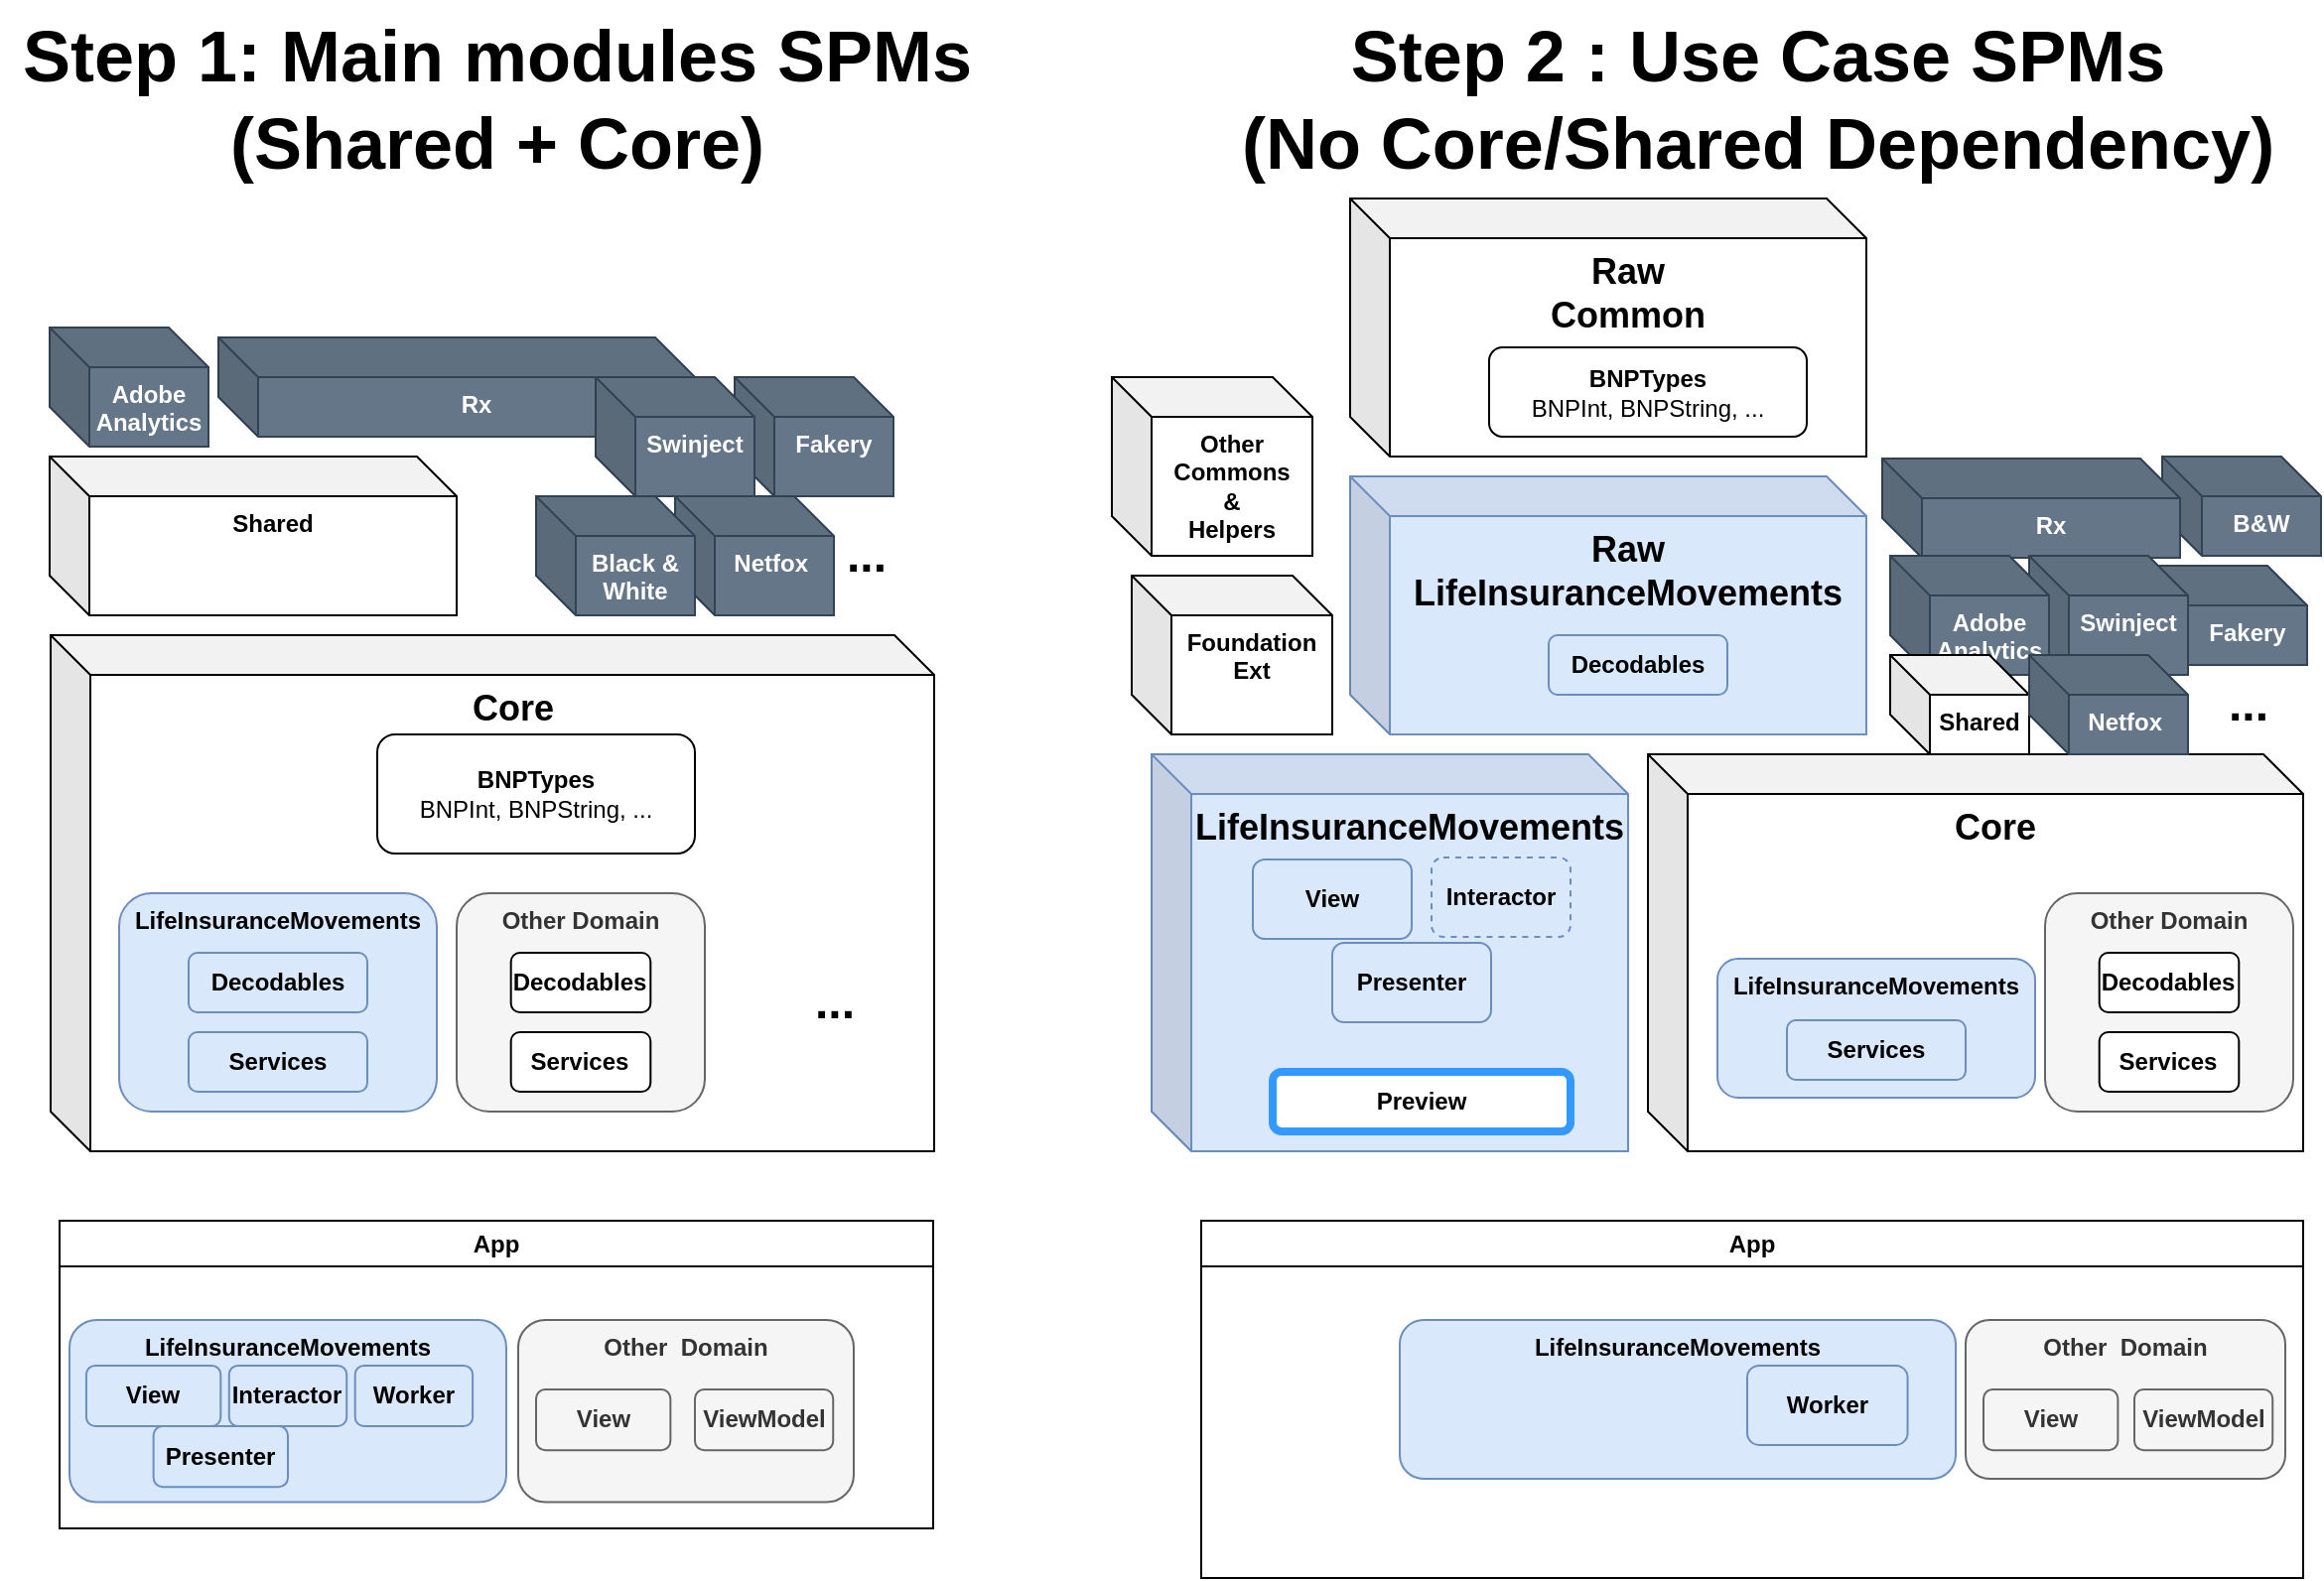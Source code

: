 <mxfile version="21.0.6" type="device"><diagram name="Page-1" id="2rVSWFyv-w5q4RjfNEYI"><mxGraphModel dx="1242" dy="804" grid="1" gridSize="10" guides="1" tooltips="1" connect="1" arrows="1" fold="1" page="1" pageScale="1" pageWidth="1169" pageHeight="827" math="0" shadow="0"><root><mxCell id="0"/><mxCell id="1" parent="0"/><mxCell id="vDDY4NqO_JPbpU6X4UUj-94" value="Other &amp;nbsp;Domain" style="rounded=1;whiteSpace=wrap;html=1;fillColor=#f5f5f5;strokeColor=#666666;fontStyle=1;verticalAlign=top;fontColor=#333333;" parent="1" vertex="1"><mxGeometry x="990" y="665" width="161" height="80" as="geometry"/></mxCell><mxCell id="QMyezmnacgOFtkvVjIX1-2" value="B&amp;amp;W" style="shape=cube;whiteSpace=wrap;html=1;boundedLbl=1;backgroundOutline=1;darkOpacity=0.05;darkOpacity2=0.1;horizontal=1;verticalAlign=top;fontStyle=1;fillColor=#647687;fontColor=#ffffff;strokeColor=#314354;" vertex="1" parent="1"><mxGeometry x="1089" y="230" width="80" height="50" as="geometry"/></mxCell><mxCell id="vDDY4NqO_JPbpU6X4UUj-17" value="Fakery" style="shape=cube;whiteSpace=wrap;html=1;boundedLbl=1;backgroundOutline=1;darkOpacity=0.05;darkOpacity2=0.1;horizontal=1;verticalAlign=top;fontStyle=1;fillColor=#647687;fontColor=#ffffff;strokeColor=#314354;" parent="1" vertex="1"><mxGeometry x="370" y="190" width="80" height="60" as="geometry"/></mxCell><mxCell id="vDDY4NqO_JPbpU6X4UUj-58" value="Rx" style="shape=cube;whiteSpace=wrap;html=1;boundedLbl=1;backgroundOutline=1;darkOpacity=0.05;darkOpacity2=0.1;horizontal=1;verticalAlign=top;fontStyle=1;fillColor=#647687;fontColor=#ffffff;strokeColor=#314354;" parent="1" vertex="1"><mxGeometry x="948" y="231" width="150" height="50" as="geometry"/></mxCell><mxCell id="vDDY4NqO_JPbpU6X4UUj-60" value="Fakery" style="shape=cube;whiteSpace=wrap;html=1;boundedLbl=1;backgroundOutline=1;darkOpacity=0.05;darkOpacity2=0.1;horizontal=1;verticalAlign=top;fontStyle=1;fillColor=#647687;fontColor=#ffffff;strokeColor=#314354;" parent="1" vertex="1"><mxGeometry x="1082" y="285" width="80" height="50" as="geometry"/></mxCell><mxCell id="vDDY4NqO_JPbpU6X4UUj-59" value="Swinject" style="shape=cube;whiteSpace=wrap;html=1;boundedLbl=1;backgroundOutline=1;darkOpacity=0.05;darkOpacity2=0.1;horizontal=1;verticalAlign=top;fontStyle=1;fillColor=#647687;fontColor=#ffffff;strokeColor=#314354;" parent="1" vertex="1"><mxGeometry x="1022" y="280" width="80" height="60" as="geometry"/></mxCell><mxCell id="vDDY4NqO_JPbpU6X4UUj-12" value="Adobe Analytics" style="shape=cube;whiteSpace=wrap;html=1;boundedLbl=1;backgroundOutline=1;darkOpacity=0.05;darkOpacity2=0.1;horizontal=1;verticalAlign=top;fontStyle=1;fillColor=#647687;fontColor=#ffffff;strokeColor=#314354;" parent="1" vertex="1"><mxGeometry x="25" y="165" width="80" height="60" as="geometry"/></mxCell><mxCell id="vDDY4NqO_JPbpU6X4UUj-1" value="Core" style="shape=cube;whiteSpace=wrap;html=1;boundedLbl=1;backgroundOutline=1;darkOpacity=0.05;darkOpacity2=0.1;horizontal=1;verticalAlign=top;fontStyle=1;fontSize=18;" parent="1" vertex="1"><mxGeometry x="25.5" y="320" width="445" height="260" as="geometry"/></mxCell><mxCell id="vDDY4NqO_JPbpU6X4UUj-2" value="Shared" style="shape=cube;whiteSpace=wrap;html=1;boundedLbl=1;backgroundOutline=1;darkOpacity=0.05;darkOpacity2=0.1;horizontal=1;verticalAlign=top;fontStyle=1" parent="1" vertex="1"><mxGeometry x="25" y="230" width="205" height="80" as="geometry"/></mxCell><mxCell id="vDDY4NqO_JPbpU6X4UUj-3" value="App" style="swimlane;whiteSpace=wrap;html=1;" parent="1" vertex="1"><mxGeometry x="30" y="615" width="440" height="155" as="geometry"/></mxCell><mxCell id="vDDY4NqO_JPbpU6X4UUj-30" value="" style="group" parent="vDDY4NqO_JPbpU6X4UUj-3" vertex="1" connectable="0"><mxGeometry x="5" y="50" width="220" height="130" as="geometry"/></mxCell><mxCell id="vDDY4NqO_JPbpU6X4UUj-31" value="LifeInsuranceMovements" style="rounded=1;whiteSpace=wrap;html=1;fillColor=#dae8fc;strokeColor=#6c8ebf;fontStyle=1;verticalAlign=top;" parent="vDDY4NqO_JPbpU6X4UUj-30" vertex="1"><mxGeometry width="220" height="91.765" as="geometry"/></mxCell><mxCell id="vDDY4NqO_JPbpU6X4UUj-13" value="&lt;b&gt;View&lt;/b&gt;&lt;br&gt;" style="rounded=1;whiteSpace=wrap;html=1;fillColor=#dae8fc;strokeColor=#6c8ebf;" parent="vDDY4NqO_JPbpU6X4UUj-30" vertex="1"><mxGeometry x="8.462" y="22.941" width="67.692" height="30.588" as="geometry"/></mxCell><mxCell id="vDDY4NqO_JPbpU6X4UUj-15" value="&lt;b&gt;Interactor&lt;/b&gt;&lt;br&gt;" style="rounded=1;whiteSpace=wrap;html=1;fillColor=#dae8fc;strokeColor=#6c8ebf;" parent="vDDY4NqO_JPbpU6X4UUj-30" vertex="1"><mxGeometry x="80.385" y="22.941" width="59.231" height="30.588" as="geometry"/></mxCell><mxCell id="vDDY4NqO_JPbpU6X4UUj-14" value="&lt;b&gt;Presenter&lt;/b&gt;&lt;br&gt;" style="rounded=1;whiteSpace=wrap;html=1;fillColor=#dae8fc;strokeColor=#6c8ebf;" parent="vDDY4NqO_JPbpU6X4UUj-30" vertex="1"><mxGeometry x="42.308" y="53.529" width="67.692" height="30.588" as="geometry"/></mxCell><mxCell id="vDDY4NqO_JPbpU6X4UUj-20" value="&lt;b&gt;Worker&lt;/b&gt;" style="rounded=1;whiteSpace=wrap;html=1;fillColor=#dae8fc;strokeColor=#6c8ebf;" parent="vDDY4NqO_JPbpU6X4UUj-30" vertex="1"><mxGeometry x="143.846" y="22.941" width="59.231" height="30.588" as="geometry"/></mxCell><mxCell id="QMyezmnacgOFtkvVjIX1-8" value="" style="group" vertex="1" connectable="0" parent="vDDY4NqO_JPbpU6X4UUj-3"><mxGeometry x="231" y="50" width="169" height="91.76" as="geometry"/></mxCell><mxCell id="vDDY4NqO_JPbpU6X4UUj-70" value="Other &amp;nbsp;Domain" style="rounded=1;whiteSpace=wrap;html=1;fillColor=#f5f5f5;strokeColor=#666666;fontStyle=1;verticalAlign=top;fontColor=#333333;" parent="QMyezmnacgOFtkvVjIX1-8" vertex="1"><mxGeometry width="169" height="91.76" as="geometry"/></mxCell><mxCell id="vDDY4NqO_JPbpU6X4UUj-71" value="&lt;b&gt;View&lt;/b&gt;&lt;br&gt;" style="rounded=1;whiteSpace=wrap;html=1;fillColor=#f5f5f5;strokeColor=#666666;fontColor=#333333;" parent="QMyezmnacgOFtkvVjIX1-8" vertex="1"><mxGeometry x="9.002" y="35.001" width="67.692" height="30.588" as="geometry"/></mxCell><mxCell id="vDDY4NqO_JPbpU6X4UUj-72" value="&lt;b&gt;ViewModel&lt;/b&gt;" style="rounded=1;whiteSpace=wrap;html=1;fillColor=#f5f5f5;strokeColor=#666666;fontColor=#333333;" parent="QMyezmnacgOFtkvVjIX1-8" vertex="1"><mxGeometry x="89" y="35" width="69.62" height="30.59" as="geometry"/></mxCell><mxCell id="vDDY4NqO_JPbpU6X4UUj-7" value="&lt;b&gt;BNPTypes&lt;/b&gt;&lt;br&gt;BNPInt, BNPString, ..." style="rounded=1;whiteSpace=wrap;html=1;" parent="1" vertex="1"><mxGeometry x="190" y="370" width="160" height="60" as="geometry"/></mxCell><mxCell id="vDDY4NqO_JPbpU6X4UUj-11" value="Rx" style="shape=cube;whiteSpace=wrap;html=1;boundedLbl=1;backgroundOutline=1;darkOpacity=0.05;darkOpacity2=0.1;horizontal=1;verticalAlign=top;fontStyle=1;fillColor=#647687;fontColor=#ffffff;strokeColor=#314354;" parent="1" vertex="1"><mxGeometry x="110" y="170" width="240" height="50" as="geometry"/></mxCell><mxCell id="vDDY4NqO_JPbpU6X4UUj-16" value="Swinject" style="shape=cube;whiteSpace=wrap;html=1;boundedLbl=1;backgroundOutline=1;darkOpacity=0.05;darkOpacity2=0.1;horizontal=1;verticalAlign=top;fontStyle=1;fillColor=#647687;fontColor=#ffffff;strokeColor=#314354;" parent="1" vertex="1"><mxGeometry x="300" y="190" width="80" height="60" as="geometry"/></mxCell><mxCell id="vDDY4NqO_JPbpU6X4UUj-18" value="Netfox&amp;nbsp;" style="shape=cube;whiteSpace=wrap;html=1;boundedLbl=1;backgroundOutline=1;darkOpacity=0.05;darkOpacity2=0.1;horizontal=1;verticalAlign=top;fontStyle=1;fillColor=#647687;fontColor=#ffffff;strokeColor=#314354;" parent="1" vertex="1"><mxGeometry x="340" y="250" width="80" height="60" as="geometry"/></mxCell><mxCell id="vDDY4NqO_JPbpU6X4UUj-19" value="..." style="text;html=1;align=center;verticalAlign=middle;resizable=0;points=[];autosize=1;strokeColor=none;fillColor=none;fontStyle=1;fontSize=24;" parent="1" vertex="1"><mxGeometry x="416" y="260" width="40" height="40" as="geometry"/></mxCell><mxCell id="vDDY4NqO_JPbpU6X4UUj-24" value="" style="group" parent="1" vertex="1" connectable="0"><mxGeometry x="230" y="450" width="125" height="110" as="geometry"/></mxCell><mxCell id="vDDY4NqO_JPbpU6X4UUj-25" value="Other Domain" style="rounded=1;whiteSpace=wrap;html=1;fillColor=#f5f5f5;fontColor=#333333;strokeColor=#666666;fontStyle=1;verticalAlign=top;" parent="vDDY4NqO_JPbpU6X4UUj-24" vertex="1"><mxGeometry width="125" height="110" as="geometry"/></mxCell><mxCell id="vDDY4NqO_JPbpU6X4UUj-26" value="&lt;b&gt;Decodables&lt;/b&gt;&lt;br&gt;" style="rounded=1;whiteSpace=wrap;html=1;" parent="vDDY4NqO_JPbpU6X4UUj-24" vertex="1"><mxGeometry x="27.344" y="30" width="70.312" height="30" as="geometry"/></mxCell><mxCell id="vDDY4NqO_JPbpU6X4UUj-27" value="&lt;b&gt;Services&lt;/b&gt;" style="rounded=1;whiteSpace=wrap;html=1;" parent="vDDY4NqO_JPbpU6X4UUj-24" vertex="1"><mxGeometry x="27.344" y="70" width="70.312" height="30" as="geometry"/></mxCell><mxCell id="vDDY4NqO_JPbpU6X4UUj-28" value="" style="group" parent="1" vertex="1" connectable="0"><mxGeometry x="60" y="450" width="160" height="110" as="geometry"/></mxCell><mxCell id="vDDY4NqO_JPbpU6X4UUj-21" value="LifeInsuranceMovements" style="rounded=1;whiteSpace=wrap;html=1;fillColor=#dae8fc;strokeColor=#6c8ebf;fontStyle=1;verticalAlign=top;" parent="vDDY4NqO_JPbpU6X4UUj-28" vertex="1"><mxGeometry width="160" height="110" as="geometry"/></mxCell><mxCell id="vDDY4NqO_JPbpU6X4UUj-5" value="&lt;b&gt;Decodables&lt;/b&gt;&lt;br&gt;" style="rounded=1;whiteSpace=wrap;html=1;fillColor=#dae8fc;strokeColor=#6c8ebf;" parent="vDDY4NqO_JPbpU6X4UUj-28" vertex="1"><mxGeometry x="35" y="30" width="90" height="30" as="geometry"/></mxCell><mxCell id="vDDY4NqO_JPbpU6X4UUj-22" value="&lt;b&gt;Services&lt;/b&gt;" style="rounded=1;whiteSpace=wrap;html=1;fillColor=#dae8fc;strokeColor=#6c8ebf;" parent="vDDY4NqO_JPbpU6X4UUj-28" vertex="1"><mxGeometry x="35" y="70" width="90" height="30" as="geometry"/></mxCell><mxCell id="vDDY4NqO_JPbpU6X4UUj-29" value="..." style="text;html=1;align=center;verticalAlign=middle;resizable=0;points=[];autosize=1;strokeColor=none;fillColor=none;fontStyle=1;fontSize=24;" parent="1" vertex="1"><mxGeometry x="400" y="485" width="40" height="40" as="geometry"/></mxCell><mxCell id="vDDY4NqO_JPbpU6X4UUj-34" value="LifeInsuranceMovements" style="shape=cube;whiteSpace=wrap;html=1;boundedLbl=1;backgroundOutline=1;darkOpacity=0.05;darkOpacity2=0.1;horizontal=1;verticalAlign=top;fontStyle=1;fontSize=18;fillColor=#dae8fc;strokeColor=#6c8ebf;" parent="1" vertex="1"><mxGeometry x="580" y="380" width="240" height="200" as="geometry"/></mxCell><mxCell id="vDDY4NqO_JPbpU6X4UUj-35" value="&lt;b&gt;View&lt;/b&gt;&lt;br&gt;" style="rounded=1;whiteSpace=wrap;html=1;fillColor=#dae8fc;strokeColor=#6c8ebf;" parent="1" vertex="1"><mxGeometry x="631" y="433" width="80" height="40" as="geometry"/></mxCell><mxCell id="vDDY4NqO_JPbpU6X4UUj-36" value="&lt;b&gt;Presenter&lt;/b&gt;&lt;br&gt;" style="rounded=1;whiteSpace=wrap;html=1;fillColor=#dae8fc;strokeColor=#6c8ebf;" parent="1" vertex="1"><mxGeometry x="671" y="475" width="80" height="40" as="geometry"/></mxCell><mxCell id="vDDY4NqO_JPbpU6X4UUj-37" value="&lt;b&gt;Interactor&lt;/b&gt;" style="rounded=1;whiteSpace=wrap;html=1;fillColor=#dae8fc;strokeColor=#6c8ebf;dashed=1;" parent="1" vertex="1"><mxGeometry x="721" y="432" width="70" height="40" as="geometry"/></mxCell><mxCell id="vDDY4NqO_JPbpU6X4UUj-38" value="&lt;b&gt;Preview&lt;/b&gt;" style="rounded=1;whiteSpace=wrap;html=1;strokeWidth=4;strokeColor=#3399FF;" parent="1" vertex="1"><mxGeometry x="641" y="540" width="150" height="30" as="geometry"/></mxCell><mxCell id="vDDY4NqO_JPbpU6X4UUj-39" value="Raw&lt;br&gt;LifeInsuranceMovements" style="shape=cube;whiteSpace=wrap;html=1;boundedLbl=1;backgroundOutline=1;darkOpacity=0.05;darkOpacity2=0.1;horizontal=1;verticalAlign=top;fontStyle=1;fontSize=18;fillColor=#dae8fc;strokeColor=#6c8ebf;" parent="1" vertex="1"><mxGeometry x="680" y="240" width="260" height="130" as="geometry"/></mxCell><mxCell id="vDDY4NqO_JPbpU6X4UUj-40" value="&lt;b&gt;Decodables&lt;/b&gt;&lt;br&gt;" style="rounded=1;whiteSpace=wrap;html=1;fillColor=#dae8fc;strokeColor=#6c8ebf;" parent="1" vertex="1"><mxGeometry x="780" y="320" width="90" height="30" as="geometry"/></mxCell><mxCell id="vDDY4NqO_JPbpU6X4UUj-42" value="Raw&lt;br&gt;Common" style="shape=cube;whiteSpace=wrap;html=1;boundedLbl=1;backgroundOutline=1;darkOpacity=0.05;darkOpacity2=0.1;horizontal=1;verticalAlign=top;fontStyle=1;fontSize=18;" parent="1" vertex="1"><mxGeometry x="680" y="100" width="260" height="130" as="geometry"/></mxCell><mxCell id="vDDY4NqO_JPbpU6X4UUj-43" value="&lt;b&gt;BNPTypes&lt;/b&gt;&lt;br&gt;BNPInt, BNPString, ..." style="rounded=1;whiteSpace=wrap;html=1;" parent="1" vertex="1"><mxGeometry x="750" y="175" width="160" height="45" as="geometry"/></mxCell><mxCell id="vDDY4NqO_JPbpU6X4UUj-44" value="Core" style="shape=cube;whiteSpace=wrap;html=1;boundedLbl=1;backgroundOutline=1;darkOpacity=0.05;darkOpacity2=0.1;horizontal=1;verticalAlign=top;fontStyle=1;fontSize=18;" parent="1" vertex="1"><mxGeometry x="830" y="380" width="330" height="200" as="geometry"/></mxCell><mxCell id="vDDY4NqO_JPbpU6X4UUj-49" value="App" style="swimlane;whiteSpace=wrap;html=1;" parent="1" vertex="1"><mxGeometry x="605" y="615" width="555" height="180" as="geometry"/></mxCell><mxCell id="vDDY4NqO_JPbpU6X4UUj-51" value="LifeInsuranceMovements" style="rounded=1;whiteSpace=wrap;html=1;fillColor=#dae8fc;strokeColor=#6c8ebf;fontStyle=1;verticalAlign=top;" parent="vDDY4NqO_JPbpU6X4UUj-49" vertex="1"><mxGeometry x="100" y="50" width="280" height="80" as="geometry"/></mxCell><mxCell id="vDDY4NqO_JPbpU6X4UUj-55" value="&lt;b&gt;Worker&lt;/b&gt;" style="rounded=1;whiteSpace=wrap;html=1;fillColor=#dae8fc;strokeColor=#6c8ebf;" parent="vDDY4NqO_JPbpU6X4UUj-49" vertex="1"><mxGeometry x="275.003" y="72.94" width="80.769" height="40" as="geometry"/></mxCell><mxCell id="vDDY4NqO_JPbpU6X4UUj-56" value="Adobe Analytics" style="shape=cube;whiteSpace=wrap;html=1;boundedLbl=1;backgroundOutline=1;darkOpacity=0.05;darkOpacity2=0.1;horizontal=1;verticalAlign=top;fontStyle=1;fillColor=#647687;fontColor=#ffffff;strokeColor=#314354;" parent="1" vertex="1"><mxGeometry x="952" y="280" width="80" height="60" as="geometry"/></mxCell><mxCell id="vDDY4NqO_JPbpU6X4UUj-57" value="Shared" style="shape=cube;whiteSpace=wrap;html=1;boundedLbl=1;backgroundOutline=1;darkOpacity=0.05;darkOpacity2=0.1;horizontal=1;verticalAlign=top;fontStyle=1;" parent="1" vertex="1"><mxGeometry x="952" y="330" width="70" height="50" as="geometry"/></mxCell><mxCell id="vDDY4NqO_JPbpU6X4UUj-61" value="Netfox&amp;nbsp;" style="shape=cube;whiteSpace=wrap;html=1;boundedLbl=1;backgroundOutline=1;darkOpacity=0.05;darkOpacity2=0.1;horizontal=1;verticalAlign=top;fontStyle=1;fillColor=#647687;fontColor=#ffffff;strokeColor=#314354;" parent="1" vertex="1"><mxGeometry x="1022" y="330" width="80" height="50" as="geometry"/></mxCell><mxCell id="vDDY4NqO_JPbpU6X4UUj-62" value="..." style="text;html=1;align=center;verticalAlign=middle;resizable=0;points=[];autosize=1;strokeColor=none;fillColor=none;fontStyle=1;fontSize=24;" parent="1" vertex="1"><mxGeometry x="1112" y="335" width="40" height="40" as="geometry"/></mxCell><mxCell id="vDDY4NqO_JPbpU6X4UUj-64" value="" style="group" parent="1" vertex="1" connectable="0"><mxGeometry x="1030" y="450" width="125" height="110" as="geometry"/></mxCell><mxCell id="vDDY4NqO_JPbpU6X4UUj-65" value="Other Domain" style="rounded=1;whiteSpace=wrap;html=1;fillColor=#f5f5f5;fontColor=#333333;strokeColor=#666666;fontStyle=1;verticalAlign=top;" parent="vDDY4NqO_JPbpU6X4UUj-64" vertex="1"><mxGeometry width="125" height="110" as="geometry"/></mxCell><mxCell id="vDDY4NqO_JPbpU6X4UUj-66" value="&lt;b&gt;Decodables&lt;/b&gt;&lt;br&gt;" style="rounded=1;whiteSpace=wrap;html=1;" parent="vDDY4NqO_JPbpU6X4UUj-64" vertex="1"><mxGeometry x="27.344" y="30" width="70.312" height="30" as="geometry"/></mxCell><mxCell id="vDDY4NqO_JPbpU6X4UUj-67" value="&lt;b&gt;Services&lt;/b&gt;" style="rounded=1;whiteSpace=wrap;html=1;" parent="vDDY4NqO_JPbpU6X4UUj-64" vertex="1"><mxGeometry x="27.344" y="70" width="70.312" height="30" as="geometry"/></mxCell><mxCell id="vDDY4NqO_JPbpU6X4UUj-84" value="..." style="text;html=1;align=center;verticalAlign=middle;resizable=0;points=[];autosize=1;strokeColor=none;fillColor=none;fontStyle=1;fontSize=24;" parent="1" vertex="1"><mxGeometry x="910" y="490" width="40" height="40" as="geometry"/></mxCell><mxCell id="vDDY4NqO_JPbpU6X4UUj-86" value="&lt;font style=&quot;font-size: 36px;&quot;&gt;&lt;b&gt;Step 1: Main modules SPMs &lt;br&gt;(Shared + Core)&lt;/b&gt;&lt;/font&gt;" style="text;html=1;align=center;verticalAlign=middle;resizable=0;points=[];autosize=1;strokeColor=none;fillColor=none;" parent="1" vertex="1"><mxGeometry width="500" height="100" as="geometry"/></mxCell><mxCell id="vDDY4NqO_JPbpU6X4UUj-87" value="&lt;font style=&quot;font-size: 36px;&quot;&gt;&lt;b&gt;Step 2 : Use Case SPMs &lt;br&gt;(No Core/Shared Dependency)&lt;/b&gt;&lt;/font&gt;" style="text;html=1;align=center;verticalAlign=middle;resizable=0;points=[];autosize=1;strokeColor=none;fillColor=none;" parent="1" vertex="1"><mxGeometry x="615" width="540" height="100" as="geometry"/></mxCell><mxCell id="vDDY4NqO_JPbpU6X4UUj-97" value="Foundation&lt;br&gt;Ext" style="shape=cube;whiteSpace=wrap;html=1;boundedLbl=1;backgroundOutline=1;darkOpacity=0.05;darkOpacity2=0.1;horizontal=1;verticalAlign=top;fontStyle=1" parent="1" vertex="1"><mxGeometry x="570" y="290" width="101" height="80" as="geometry"/></mxCell><mxCell id="vDDY4NqO_JPbpU6X4UUj-98" value="Other&lt;br&gt;Commons&lt;br&gt;&amp;amp;&lt;br&gt;Helpers" style="shape=cube;whiteSpace=wrap;html=1;boundedLbl=1;backgroundOutline=1;darkOpacity=0.05;darkOpacity2=0.1;horizontal=1;verticalAlign=top;fontStyle=1" parent="1" vertex="1"><mxGeometry x="560" y="190" width="101" height="90" as="geometry"/></mxCell><mxCell id="QMyezmnacgOFtkvVjIX1-1" value="Black &amp;amp; White&lt;br&gt;" style="shape=cube;whiteSpace=wrap;html=1;boundedLbl=1;backgroundOutline=1;darkOpacity=0.05;darkOpacity2=0.1;horizontal=1;verticalAlign=top;fontStyle=1;fillColor=#647687;fontColor=#ffffff;strokeColor=#314354;" vertex="1" parent="1"><mxGeometry x="270" y="250" width="80" height="60" as="geometry"/></mxCell><mxCell id="QMyezmnacgOFtkvVjIX1-20" value="" style="group" vertex="1" connectable="0" parent="1"><mxGeometry x="865" y="490" width="160" height="70" as="geometry"/></mxCell><mxCell id="vDDY4NqO_JPbpU6X4UUj-89" value="LifeInsuranceMovements" style="rounded=1;whiteSpace=wrap;html=1;fillColor=#dae8fc;strokeColor=#6c8ebf;fontStyle=1;verticalAlign=top;" parent="QMyezmnacgOFtkvVjIX1-20" vertex="1"><mxGeometry y="-7" width="160" height="70" as="geometry"/></mxCell><mxCell id="vDDY4NqO_JPbpU6X4UUj-91" value="&lt;b&gt;Services&lt;/b&gt;" style="rounded=1;whiteSpace=wrap;html=1;fillColor=#dae8fc;strokeColor=#6c8ebf;" parent="QMyezmnacgOFtkvVjIX1-20" vertex="1"><mxGeometry x="35" y="24" width="90" height="30" as="geometry"/></mxCell><mxCell id="vDDY4NqO_JPbpU6X4UUj-93" value="" style="group" parent="1" vertex="1" connectable="0"><mxGeometry x="925" y="665" width="226" height="130" as="geometry"/></mxCell><mxCell id="vDDY4NqO_JPbpU6X4UUj-95" value="&lt;b&gt;View&lt;/b&gt;&lt;br&gt;" style="rounded=1;whiteSpace=wrap;html=1;fillColor=#f5f5f5;strokeColor=#666666;fontColor=#333333;" parent="vDDY4NqO_JPbpU6X4UUj-93" vertex="1"><mxGeometry x="74.002" y="35.001" width="67.692" height="30.588" as="geometry"/></mxCell><mxCell id="vDDY4NqO_JPbpU6X4UUj-96" value="&lt;b&gt;ViewModel&lt;/b&gt;" style="rounded=1;whiteSpace=wrap;html=1;fillColor=#f5f5f5;strokeColor=#666666;fontColor=#333333;" parent="vDDY4NqO_JPbpU6X4UUj-93" vertex="1"><mxGeometry x="150" y="35" width="69.62" height="30.59" as="geometry"/></mxCell></root></mxGraphModel></diagram></mxfile>